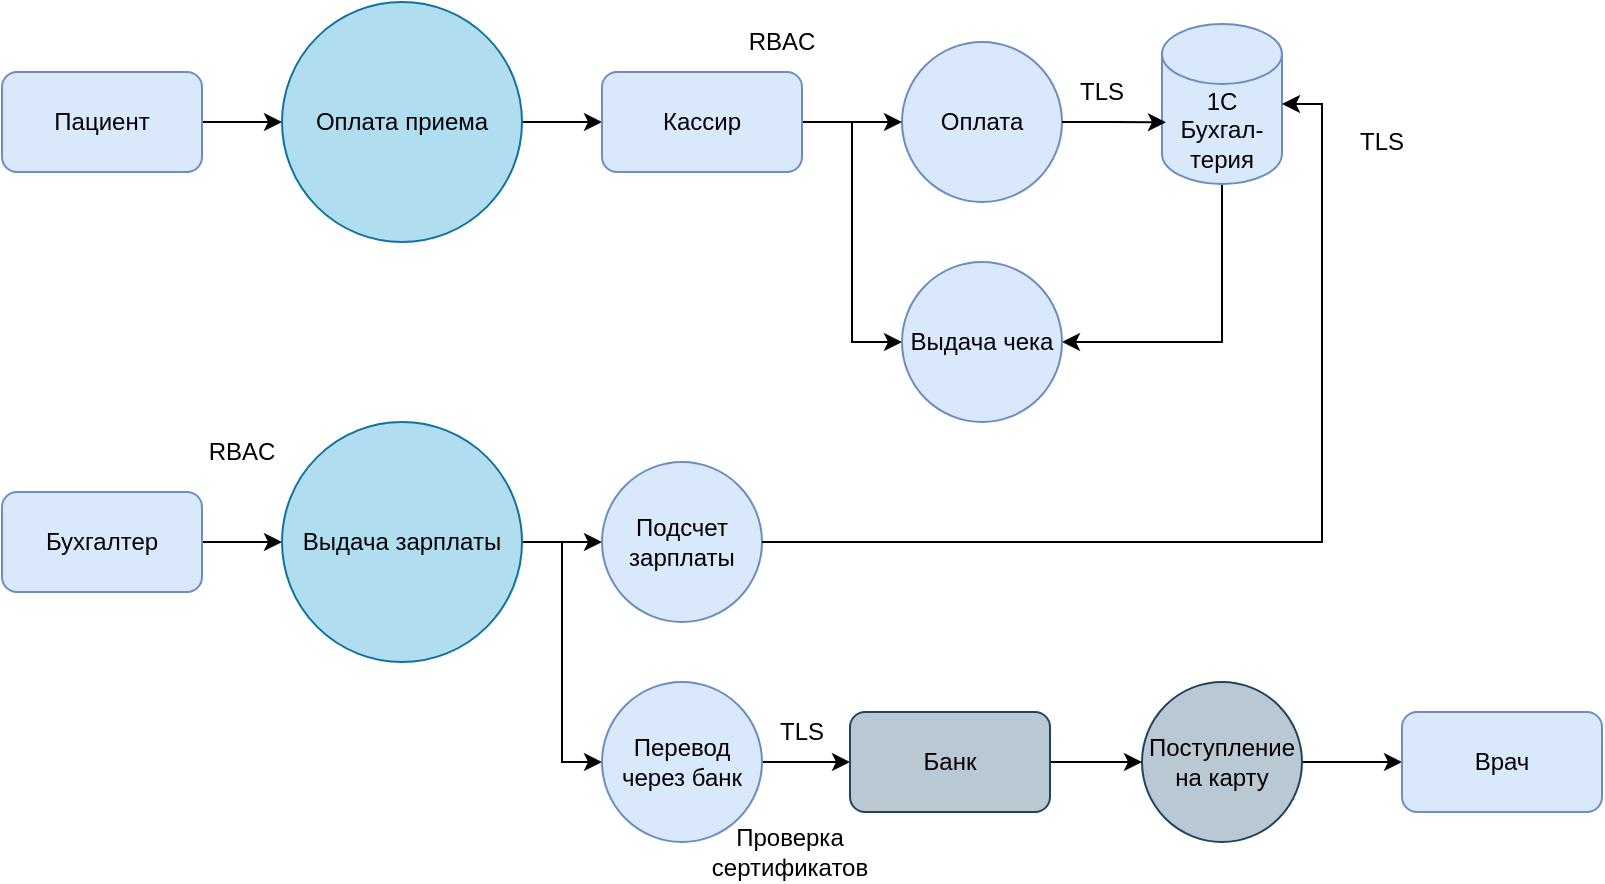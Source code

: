 <mxfile version="24.6.1" type="device">
  <diagram id="gYPfCoxHJxYhsLLPmdHW" name="Страница — 1">
    <mxGraphModel dx="2261" dy="907" grid="1" gridSize="10" guides="1" tooltips="1" connect="1" arrows="1" fold="1" page="1" pageScale="1" pageWidth="827" pageHeight="1169" math="0" shadow="0">
      <root>
        <mxCell id="0" />
        <mxCell id="1" parent="0" />
        <mxCell id="XdAdolPLMLlIhe34wV45-2" style="edgeStyle=orthogonalEdgeStyle;rounded=0;orthogonalLoop=1;jettySize=auto;html=1;entryX=0;entryY=0.5;entryDx=0;entryDy=0;" parent="1" source="J59c7SakDARuH53kBHMp-1" target="J59c7SakDARuH53kBHMp-3" edge="1">
          <mxGeometry relative="1" as="geometry" />
        </mxCell>
        <mxCell id="J59c7SakDARuH53kBHMp-1" value="Пациент" style="html=1;dashed=0;whiteSpace=wrap;rounded=1;fillColor=#dae8fc;strokeColor=#6c8ebf;" parent="1" vertex="1">
          <mxGeometry x="-60" y="295" width="100" height="50" as="geometry" />
        </mxCell>
        <mxCell id="J59c7SakDARuH53kBHMp-2" value="Оплата" style="ellipse;whiteSpace=wrap;html=1;aspect=fixed;fillColor=#dae8fc;strokeColor=#6c8ebf;" parent="1" vertex="1">
          <mxGeometry x="390" y="280" width="80" height="80" as="geometry" />
        </mxCell>
        <mxCell id="XdAdolPLMLlIhe34wV45-3" style="edgeStyle=orthogonalEdgeStyle;rounded=0;orthogonalLoop=1;jettySize=auto;html=1;entryX=0;entryY=0.5;entryDx=0;entryDy=0;" parent="1" source="J59c7SakDARuH53kBHMp-3" target="XdAdolPLMLlIhe34wV45-1" edge="1">
          <mxGeometry relative="1" as="geometry" />
        </mxCell>
        <mxCell id="J59c7SakDARuH53kBHMp-3" value="Оплата приема" style="ellipse;whiteSpace=wrap;html=1;aspect=fixed;fillColor=#b1ddf0;strokeColor=#10739e;" parent="1" vertex="1">
          <mxGeometry x="80" y="260" width="120" height="120" as="geometry" />
        </mxCell>
        <mxCell id="lwImwlI-NLwB6QqXv_lW-2" style="edgeStyle=orthogonalEdgeStyle;rounded=0;orthogonalLoop=1;jettySize=auto;html=1;" parent="1" source="XdAdolPLMLlIhe34wV45-1" target="J59c7SakDARuH53kBHMp-2" edge="1">
          <mxGeometry relative="1" as="geometry" />
        </mxCell>
        <mxCell id="lwImwlI-NLwB6QqXv_lW-5" style="edgeStyle=orthogonalEdgeStyle;rounded=0;orthogonalLoop=1;jettySize=auto;html=1;entryX=0;entryY=0.5;entryDx=0;entryDy=0;" parent="1" source="XdAdolPLMLlIhe34wV45-1" target="lwImwlI-NLwB6QqXv_lW-4" edge="1">
          <mxGeometry relative="1" as="geometry" />
        </mxCell>
        <mxCell id="XdAdolPLMLlIhe34wV45-1" value="Кассир" style="html=1;dashed=0;whiteSpace=wrap;rounded=1;fillColor=#dae8fc;strokeColor=#6c8ebf;" parent="1" vertex="1">
          <mxGeometry x="240" y="295" width="100" height="50" as="geometry" />
        </mxCell>
        <mxCell id="lwImwlI-NLwB6QqXv_lW-7" style="edgeStyle=orthogonalEdgeStyle;rounded=0;orthogonalLoop=1;jettySize=auto;html=1;entryX=1;entryY=0.5;entryDx=0;entryDy=0;exitX=0.5;exitY=1;exitDx=0;exitDy=0;exitPerimeter=0;" parent="1" source="lwImwlI-NLwB6QqXv_lW-3" target="lwImwlI-NLwB6QqXv_lW-4" edge="1">
          <mxGeometry relative="1" as="geometry" />
        </mxCell>
        <mxCell id="lwImwlI-NLwB6QqXv_lW-3" value="1С Бухгал-терия" style="shape=cylinder3;whiteSpace=wrap;html=1;boundedLbl=1;backgroundOutline=1;size=15;fillColor=#dae8fc;strokeColor=#6c8ebf;" parent="1" vertex="1">
          <mxGeometry x="520" y="271" width="60" height="80" as="geometry" />
        </mxCell>
        <mxCell id="lwImwlI-NLwB6QqXv_lW-4" value="Выдача чека" style="ellipse;whiteSpace=wrap;html=1;aspect=fixed;fillColor=#dae8fc;strokeColor=#6c8ebf;" parent="1" vertex="1">
          <mxGeometry x="390" y="390" width="80" height="80" as="geometry" />
        </mxCell>
        <mxCell id="lwImwlI-NLwB6QqXv_lW-6" style="edgeStyle=orthogonalEdgeStyle;rounded=0;orthogonalLoop=1;jettySize=auto;html=1;entryX=0.033;entryY=0.614;entryDx=0;entryDy=0;entryPerimeter=0;" parent="1" source="J59c7SakDARuH53kBHMp-2" target="lwImwlI-NLwB6QqXv_lW-3" edge="1">
          <mxGeometry relative="1" as="geometry" />
        </mxCell>
        <mxCell id="lwImwlI-NLwB6QqXv_lW-10" style="edgeStyle=orthogonalEdgeStyle;rounded=0;orthogonalLoop=1;jettySize=auto;html=1;entryX=0;entryY=0.5;entryDx=0;entryDy=0;" parent="1" source="lwImwlI-NLwB6QqXv_lW-8" target="lwImwlI-NLwB6QqXv_lW-9" edge="1">
          <mxGeometry relative="1" as="geometry" />
        </mxCell>
        <mxCell id="lwImwlI-NLwB6QqXv_lW-8" value="Бухгалтер" style="html=1;dashed=0;whiteSpace=wrap;rounded=1;fillColor=#dae8fc;strokeColor=#6c8ebf;" parent="1" vertex="1">
          <mxGeometry x="-60" y="505" width="100" height="50" as="geometry" />
        </mxCell>
        <mxCell id="lwImwlI-NLwB6QqXv_lW-13" style="edgeStyle=orthogonalEdgeStyle;rounded=0;orthogonalLoop=1;jettySize=auto;html=1;entryX=0;entryY=0.5;entryDx=0;entryDy=0;" parent="1" source="lwImwlI-NLwB6QqXv_lW-9" target="lwImwlI-NLwB6QqXv_lW-11" edge="1">
          <mxGeometry relative="1" as="geometry" />
        </mxCell>
        <mxCell id="lwImwlI-NLwB6QqXv_lW-15" style="edgeStyle=orthogonalEdgeStyle;rounded=0;orthogonalLoop=1;jettySize=auto;html=1;entryX=0;entryY=0.5;entryDx=0;entryDy=0;" parent="1" source="lwImwlI-NLwB6QqXv_lW-9" target="lwImwlI-NLwB6QqXv_lW-14" edge="1">
          <mxGeometry relative="1" as="geometry" />
        </mxCell>
        <mxCell id="lwImwlI-NLwB6QqXv_lW-9" value="Выдача зарплаты" style="ellipse;whiteSpace=wrap;html=1;aspect=fixed;fillColor=#b1ddf0;strokeColor=#10739e;" parent="1" vertex="1">
          <mxGeometry x="80" y="470" width="120" height="120" as="geometry" />
        </mxCell>
        <mxCell id="lwImwlI-NLwB6QqXv_lW-11" value="Подсчет зарплаты" style="ellipse;whiteSpace=wrap;html=1;aspect=fixed;fillColor=#dae8fc;strokeColor=#6c8ebf;" parent="1" vertex="1">
          <mxGeometry x="240" y="490" width="80" height="80" as="geometry" />
        </mxCell>
        <mxCell id="lwImwlI-NLwB6QqXv_lW-12" style="edgeStyle=orthogonalEdgeStyle;rounded=0;orthogonalLoop=1;jettySize=auto;html=1;entryX=1;entryY=0.5;entryDx=0;entryDy=0;entryPerimeter=0;" parent="1" source="lwImwlI-NLwB6QqXv_lW-11" target="lwImwlI-NLwB6QqXv_lW-3" edge="1">
          <mxGeometry relative="1" as="geometry" />
        </mxCell>
        <mxCell id="77NNBcB4CsdvaM4dmmhu-2" style="edgeStyle=orthogonalEdgeStyle;rounded=0;orthogonalLoop=1;jettySize=auto;html=1;entryX=0;entryY=0.5;entryDx=0;entryDy=0;" parent="1" source="lwImwlI-NLwB6QqXv_lW-14" target="77NNBcB4CsdvaM4dmmhu-1" edge="1">
          <mxGeometry relative="1" as="geometry" />
        </mxCell>
        <mxCell id="lwImwlI-NLwB6QqXv_lW-14" value="Перевод через банк" style="ellipse;whiteSpace=wrap;html=1;aspect=fixed;fillColor=#dae8fc;strokeColor=#6c8ebf;" parent="1" vertex="1">
          <mxGeometry x="240" y="600" width="80" height="80" as="geometry" />
        </mxCell>
        <mxCell id="77NNBcB4CsdvaM4dmmhu-4" style="edgeStyle=orthogonalEdgeStyle;rounded=0;orthogonalLoop=1;jettySize=auto;html=1;entryX=0;entryY=0.5;entryDx=0;entryDy=0;" parent="1" source="lwImwlI-NLwB6QqXv_lW-16" target="lwImwlI-NLwB6QqXv_lW-18" edge="1">
          <mxGeometry relative="1" as="geometry" />
        </mxCell>
        <mxCell id="lwImwlI-NLwB6QqXv_lW-16" value="Поступление на карту" style="ellipse;whiteSpace=wrap;html=1;aspect=fixed;fillColor=#bac8d3;strokeColor=#23445d;" parent="1" vertex="1">
          <mxGeometry x="510" y="600" width="80" height="80" as="geometry" />
        </mxCell>
        <mxCell id="lwImwlI-NLwB6QqXv_lW-18" value="Врач" style="html=1;dashed=0;whiteSpace=wrap;rounded=1;fillColor=#dae8fc;strokeColor=#6c8ebf;" parent="1" vertex="1">
          <mxGeometry x="640" y="615" width="100" height="50" as="geometry" />
        </mxCell>
        <mxCell id="77NNBcB4CsdvaM4dmmhu-3" style="edgeStyle=orthogonalEdgeStyle;rounded=0;orthogonalLoop=1;jettySize=auto;html=1;entryX=0;entryY=0.5;entryDx=0;entryDy=0;" parent="1" source="77NNBcB4CsdvaM4dmmhu-1" target="lwImwlI-NLwB6QqXv_lW-16" edge="1">
          <mxGeometry relative="1" as="geometry" />
        </mxCell>
        <mxCell id="77NNBcB4CsdvaM4dmmhu-1" value="Банк" style="html=1;dashed=0;whiteSpace=wrap;rounded=1;fillColor=#bac8d3;strokeColor=#23445d;" parent="1" vertex="1">
          <mxGeometry x="364" y="615" width="100" height="50" as="geometry" />
        </mxCell>
        <mxCell id="Haz4xUDdIikE2gERzMqo-1" value="RBAC" style="text;html=1;align=center;verticalAlign=middle;whiteSpace=wrap;rounded=0;" vertex="1" parent="1">
          <mxGeometry x="30" y="470" width="60" height="30" as="geometry" />
        </mxCell>
        <mxCell id="Haz4xUDdIikE2gERzMqo-2" value="RBAC" style="text;html=1;align=center;verticalAlign=middle;whiteSpace=wrap;rounded=0;" vertex="1" parent="1">
          <mxGeometry x="300" y="265" width="60" height="30" as="geometry" />
        </mxCell>
        <mxCell id="Haz4xUDdIikE2gERzMqo-3" value="TLS" style="text;html=1;align=center;verticalAlign=middle;whiteSpace=wrap;rounded=0;" vertex="1" parent="1">
          <mxGeometry x="460" y="290" width="60" height="30" as="geometry" />
        </mxCell>
        <mxCell id="Haz4xUDdIikE2gERzMqo-4" value="TLS" style="text;html=1;align=center;verticalAlign=middle;whiteSpace=wrap;rounded=0;" vertex="1" parent="1">
          <mxGeometry x="600" y="315" width="60" height="30" as="geometry" />
        </mxCell>
        <mxCell id="Haz4xUDdIikE2gERzMqo-7" value="TLS" style="text;html=1;align=center;verticalAlign=middle;whiteSpace=wrap;rounded=0;" vertex="1" parent="1">
          <mxGeometry x="310" y="610" width="60" height="30" as="geometry" />
        </mxCell>
        <mxCell id="Haz4xUDdIikE2gERzMqo-8" value="Проверка сертификатов" style="text;html=1;align=center;verticalAlign=middle;whiteSpace=wrap;rounded=0;" vertex="1" parent="1">
          <mxGeometry x="304" y="670" width="60" height="30" as="geometry" />
        </mxCell>
      </root>
    </mxGraphModel>
  </diagram>
</mxfile>
